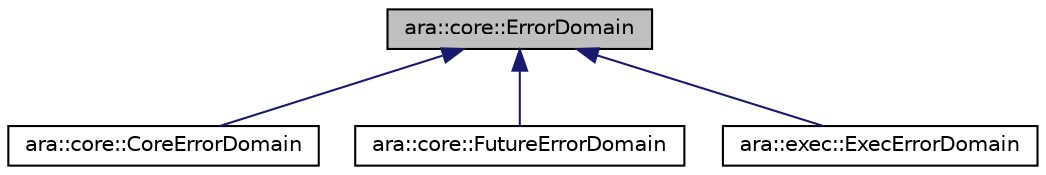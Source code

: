 digraph "ara::core::ErrorDomain"
{
 // LATEX_PDF_SIZE
  edge [fontname="Helvetica",fontsize="10",labelfontname="Helvetica",labelfontsize="10"];
  node [fontname="Helvetica",fontsize="10",shape=record];
  Node1 [label="ara::core::ErrorDomain",height=0.2,width=0.4,color="black", fillcolor="grey75", style="filled", fontcolor="black",tooltip="Encapsulation of an error domain."];
  Node1 -> Node2 [dir="back",color="midnightblue",fontsize="10",style="solid",fontname="Helvetica"];
  Node2 [label="ara::core::CoreErrorDomain",height=0.2,width=0.4,color="black", fillcolor="white", style="filled",URL="$classara_1_1core_1_1CoreErrorDomain.html",tooltip="An error domain for errors originating from the CORE Functional Cluster."];
  Node1 -> Node3 [dir="back",color="midnightblue",fontsize="10",style="solid",fontname="Helvetica"];
  Node3 [label="ara::core::FutureErrorDomain",height=0.2,width=0.4,color="black", fillcolor="white", style="filled",URL="$classara_1_1core_1_1FutureErrorDomain.html",tooltip="Error domain for errors originating from classes Future and Promise. ."];
  Node1 -> Node4 [dir="back",color="midnightblue",fontsize="10",style="solid",fontname="Helvetica"];
  Node4 [label="ara::exec::ExecErrorDomain",height=0.2,width=0.4,color="black", fillcolor="white", style="filled",URL="$classara_1_1exec_1_1ExecErrorDomain.html",tooltip="Defines a class representing the Execution Management error domain."];
}

